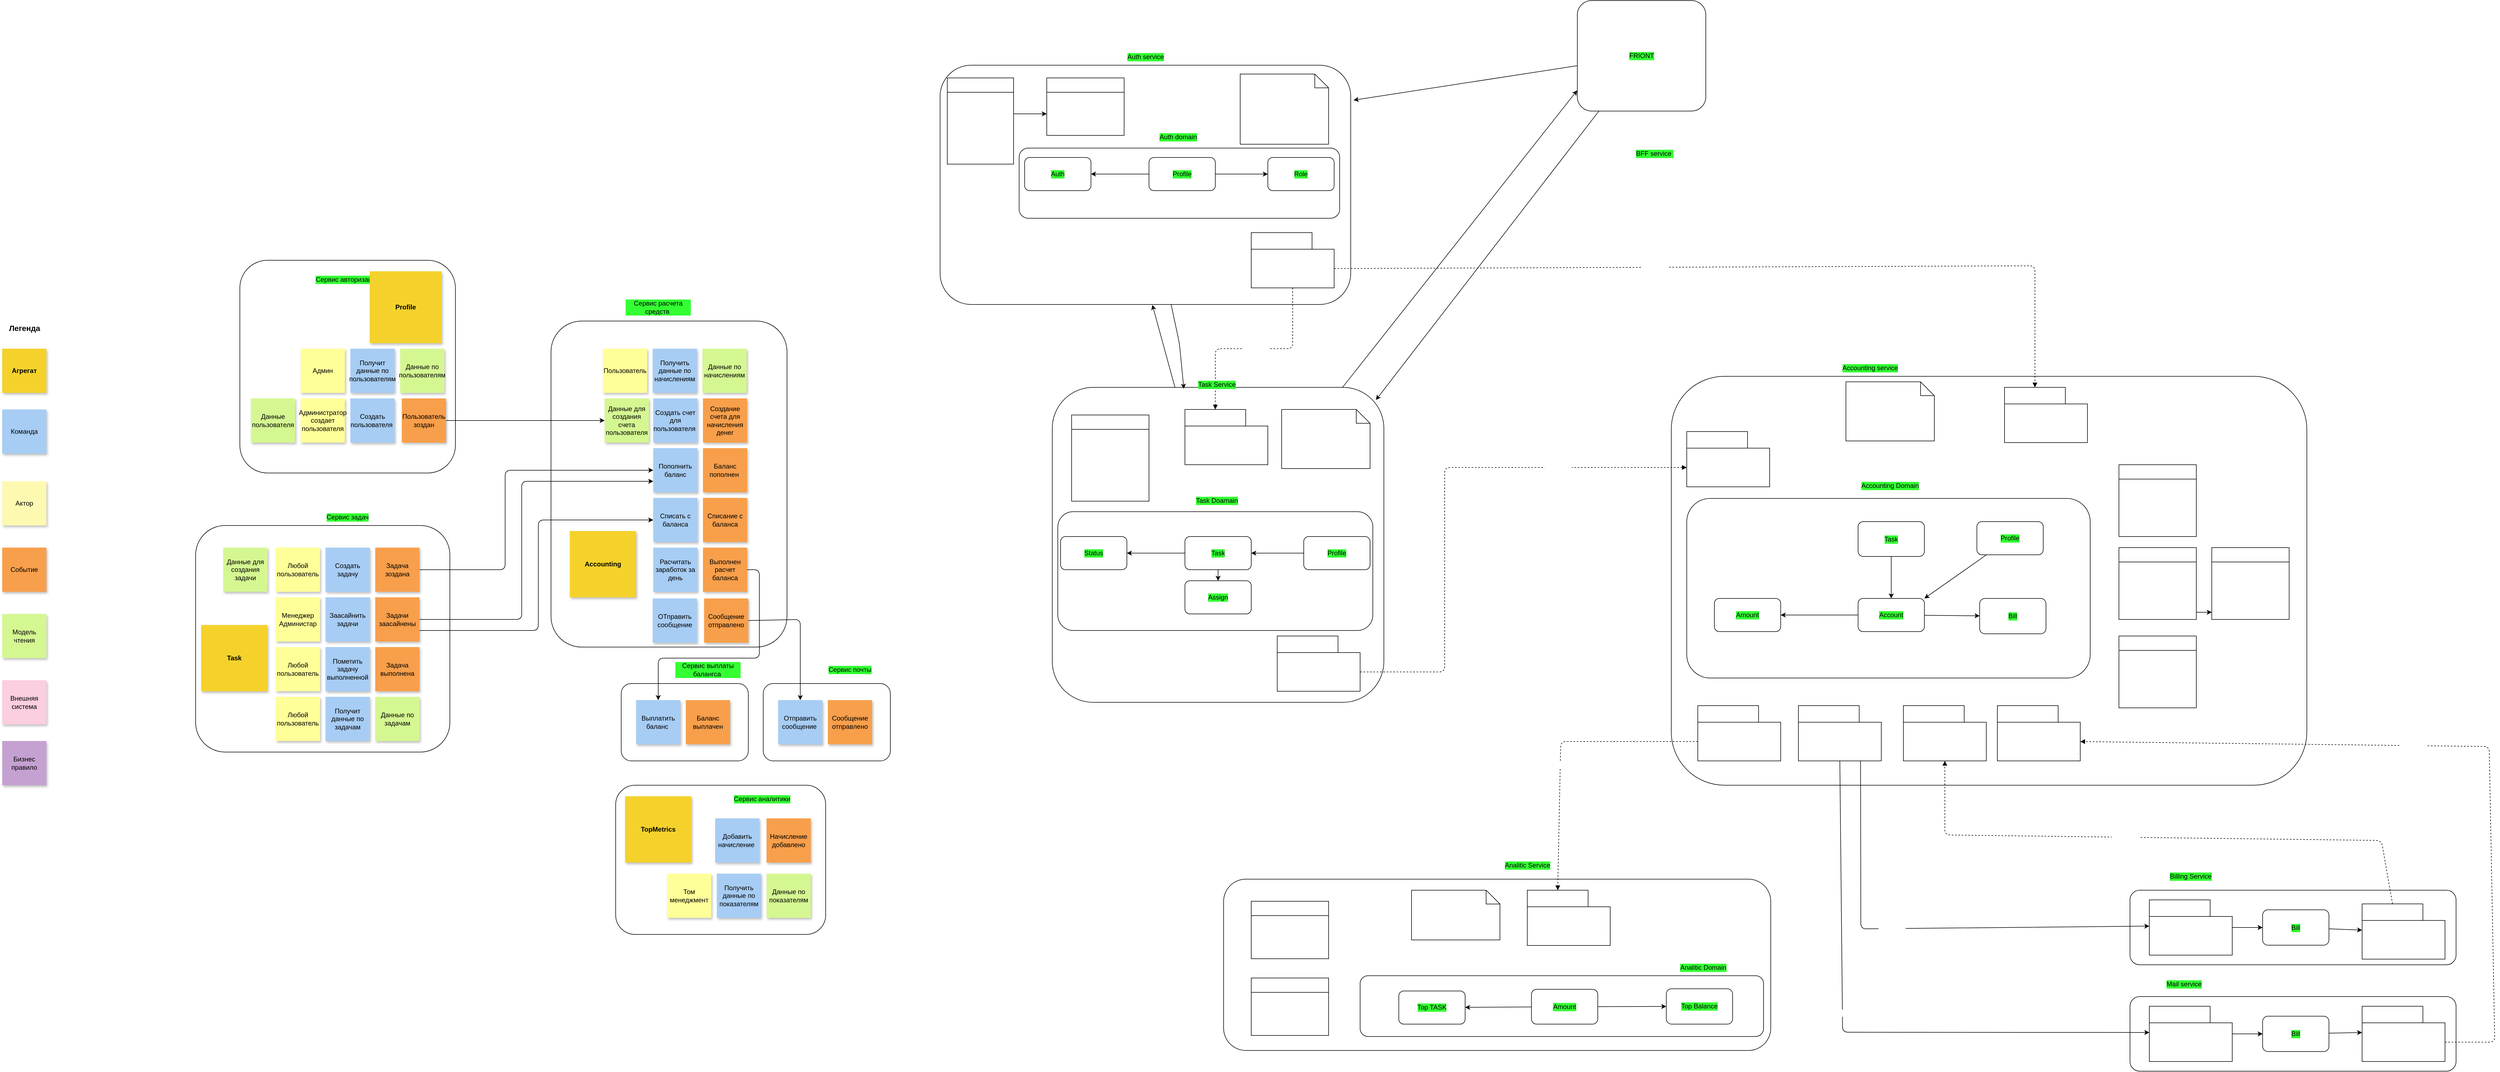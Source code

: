 <mxfile>
    <diagram id="Q9y24Fjg1vI9krjQI2ko" name="Страница 1">
        <mxGraphModel dx="3862" dy="3211" grid="1" gridSize="10" guides="1" tooltips="1" connect="1" arrows="1" fold="1" page="1" pageScale="1" pageWidth="827" pageHeight="1169" math="0" shadow="0">
            <root>
                <mxCell id="0"/>
                <mxCell id="1" parent="0"/>
                <mxCell id="219" value="" style="rounded=1;whiteSpace=wrap;html=1;labelBackgroundColor=#33FF33;fontColor=#000000;fillColor=none;arcSize=13;" parent="1" vertex="1">
                    <mxGeometry x="580" y="-130" width="990" height="310" as="geometry"/>
                </mxCell>
                <mxCell id="200" value="" style="rounded=1;whiteSpace=wrap;html=1;labelBackgroundColor=#33FF33;fontColor=#000000;fillColor=none;arcSize=13;" parent="1" vertex="1">
                    <mxGeometry x="1390" y="-1040" width="1150" height="740" as="geometry"/>
                </mxCell>
                <mxCell id="317" style="edgeStyle=none;html=1;entryX=0.517;entryY=1.002;entryDx=0;entryDy=0;entryPerimeter=0;" edge="1" parent="1" source="191" target="167">
                    <mxGeometry relative="1" as="geometry"/>
                </mxCell>
                <mxCell id="318" style="edgeStyle=none;html=1;entryX=-0.001;entryY=0.813;entryDx=0;entryDy=0;entryPerimeter=0;" edge="1" parent="1" source="191" target="188">
                    <mxGeometry relative="1" as="geometry"/>
                </mxCell>
                <mxCell id="191" value="" style="rounded=1;whiteSpace=wrap;html=1;labelBackgroundColor=#33FF33;fontColor=#000000;fillColor=none;arcSize=13;" parent="1" vertex="1">
                    <mxGeometry x="270" y="-1020" width="600" height="570" as="geometry"/>
                </mxCell>
                <mxCell id="316" style="edgeStyle=none;html=1;entryX=0;entryY=0.75;entryDx=0;entryDy=0;" edge="1" parent="1" source="167" target="199">
                    <mxGeometry relative="1" as="geometry">
                        <mxPoint x="520" y="-1030" as="targetPoint"/>
                        <Array as="points">
                            <mxPoint x="500" y="-1100"/>
                        </Array>
                    </mxGeometry>
                </mxCell>
                <mxCell id="167" value="" style="rounded=1;whiteSpace=wrap;html=1;labelBackgroundColor=#33FF33;fontColor=#000000;fillColor=none;arcSize=13;" parent="1" vertex="1">
                    <mxGeometry x="67" y="-1603" width="743" height="433" as="geometry"/>
                </mxCell>
                <mxCell id="37" value="" style="rounded=1;whiteSpace=wrap;html=1;labelBackgroundColor=#33FF33;fontColor=#000000;fillColor=none;arcSize=13;" parent="1" vertex="1">
                    <mxGeometry x="-1200" y="-1250" width="390" height="385" as="geometry"/>
                </mxCell>
                <mxCell id="41" value="" style="rounded=1;whiteSpace=wrap;html=1;labelBackgroundColor=#33FF33;fontColor=#000000;fillColor=none;arcSize=13;" parent="1" vertex="1">
                    <mxGeometry x="-1280" y="-770" width="460" height="410" as="geometry"/>
                </mxCell>
                <mxCell id="47" value="" style="rounded=1;whiteSpace=wrap;html=1;labelBackgroundColor=#33FF33;fontColor=#000000;fillColor=none;arcSize=13;" parent="1" vertex="1">
                    <mxGeometry x="-510" y="-484" width="230" height="140" as="geometry"/>
                </mxCell>
                <mxCell id="39" value="" style="rounded=1;whiteSpace=wrap;html=1;labelBackgroundColor=#33FF33;fontColor=#000000;fillColor=none;arcSize=13;" parent="1" vertex="1">
                    <mxGeometry x="-637" y="-1140" width="427" height="590" as="geometry"/>
                </mxCell>
                <mxCell id="3" value="Событие" style="whiteSpace=wrap;html=1;aspect=fixed;fillColor=#f89f4b;strokeColor=none;fontColor=#000000;shadow=1;" parent="1" vertex="1">
                    <mxGeometry x="-1630" y="-730" width="80" height="80" as="geometry"/>
                </mxCell>
                <mxCell id="4" value="Агрегат" style="whiteSpace=wrap;html=1;aspect=fixed;fillColor=#f5d22b;strokeColor=none;fontColor=#000000;shadow=1;fontStyle=1" parent="1" vertex="1">
                    <mxGeometry x="-1630" y="-1090" width="80" height="80" as="geometry"/>
                </mxCell>
                <mxCell id="5" value="Актор" style="whiteSpace=wrap;html=1;aspect=fixed;fillColor=#fef9b1;strokeColor=none;shadow=1;rounded=0;glass=0;" parent="1" vertex="1">
                    <mxGeometry x="-1630" y="-850" width="80" height="80" as="geometry"/>
                </mxCell>
                <mxCell id="6" value="Внешняя система" style="rounded=0;whiteSpace=wrap;html=1;fillColor=#fbcee0;strokeColor=none;shadow=1;" parent="1" vertex="1">
                    <mxGeometry x="-1630" y="-490" width="80" height="80" as="geometry"/>
                </mxCell>
                <mxCell id="7" value="Легенда" style="text;html=1;align=center;verticalAlign=middle;resizable=0;points=[];autosize=1;strokeColor=none;fillColor=none;fontStyle=1;fontSize=14;" parent="1" vertex="1">
                    <mxGeometry x="-1630" y="-1142" width="80" height="30" as="geometry"/>
                </mxCell>
                <mxCell id="8" value="Команда" style="rounded=0;whiteSpace=wrap;html=1;fillColor=#a7cdf4;strokeColor=none;shadow=1;" parent="1" vertex="1">
                    <mxGeometry x="-1630" y="-980" width="80" height="80" as="geometry"/>
                </mxCell>
                <mxCell id="9" value="&lt;p&gt;&lt;font color=&quot;#000000&quot;&gt;Данные пользователя&lt;/font&gt;&lt;/p&gt;" style="whiteSpace=wrap;html=1;aspect=fixed;fillColor=#d5f792;strokeColor=none;shadow=1;" parent="1" vertex="1">
                    <mxGeometry x="-1180" y="-1000" width="80" height="80" as="geometry"/>
                </mxCell>
                <mxCell id="10" value="Бизнес правило" style="whiteSpace=wrap;html=1;fillColor=#c5a1d1;strokeColor=none;fontColor=#000000;shadow=1;" parent="1" vertex="1">
                    <mxGeometry x="-1630" y="-380" width="80" height="80" as="geometry"/>
                </mxCell>
                <mxCell id="54" style="edgeStyle=none;html=1;fontColor=#000000;" parent="1" source="12" target="53" edge="1">
                    <mxGeometry relative="1" as="geometry"/>
                </mxCell>
                <mxCell id="12" value="Пользователь зоздан" style="whiteSpace=wrap;html=1;aspect=fixed;fillColor=#f89f4b;strokeColor=none;fontColor=#000000;shadow=1;" parent="1" vertex="1">
                    <mxGeometry x="-907" y="-1000" width="80" height="80" as="geometry"/>
                </mxCell>
                <mxCell id="55" style="edgeStyle=none;html=1;entryX=0;entryY=0.5;entryDx=0;entryDy=0;fontColor=#000000;" parent="1" source="13" target="32" edge="1">
                    <mxGeometry relative="1" as="geometry">
                        <Array as="points">
                            <mxPoint x="-720" y="-690"/>
                            <mxPoint x="-720" y="-870"/>
                        </Array>
                    </mxGeometry>
                </mxCell>
                <mxCell id="13" value="Задача зоздана" style="whiteSpace=wrap;html=1;aspect=fixed;fillColor=#f89f4b;strokeColor=none;fontColor=#000000;shadow=1;" parent="1" vertex="1">
                    <mxGeometry x="-955" y="-730" width="80" height="80" as="geometry"/>
                </mxCell>
                <mxCell id="56" style="edgeStyle=none;html=1;fontColor=#000000;entryX=0;entryY=0.75;entryDx=0;entryDy=0;" parent="1" source="14" target="32" edge="1">
                    <mxGeometry relative="1" as="geometry">
                        <Array as="points">
                            <mxPoint x="-690" y="-600"/>
                            <mxPoint x="-690" y="-850"/>
                        </Array>
                    </mxGeometry>
                </mxCell>
                <mxCell id="58" style="edgeStyle=none;html=1;entryX=0;entryY=0.5;entryDx=0;entryDy=0;fontColor=#000000;exitX=1;exitY=0.75;exitDx=0;exitDy=0;" parent="1" source="14" target="35" edge="1">
                    <mxGeometry relative="1" as="geometry">
                        <Array as="points">
                            <mxPoint x="-660" y="-580"/>
                            <mxPoint x="-660" y="-780"/>
                        </Array>
                    </mxGeometry>
                </mxCell>
                <mxCell id="14" value="Задачи заасайнены" style="whiteSpace=wrap;html=1;aspect=fixed;fillColor=#f89f4b;strokeColor=none;fontColor=#000000;shadow=1;" parent="1" vertex="1">
                    <mxGeometry x="-955" y="-640" width="80" height="80" as="geometry"/>
                </mxCell>
                <mxCell id="16" value="Задача выполнена" style="whiteSpace=wrap;html=1;aspect=fixed;fillColor=#f89f4b;strokeColor=none;fontColor=#000000;shadow=1;" parent="1" vertex="1">
                    <mxGeometry x="-955" y="-550" width="80" height="80" as="geometry"/>
                </mxCell>
                <mxCell id="17" value="Создание счета для начисления денег" style="whiteSpace=wrap;html=1;aspect=fixed;fillColor=#f89f4b;strokeColor=none;fontColor=#000000;shadow=1;" parent="1" vertex="1">
                    <mxGeometry x="-362" y="-1000" width="80" height="80" as="geometry"/>
                </mxCell>
                <mxCell id="19" value="Администратор создает пользователя" style="whiteSpace=wrap;html=1;aspect=fixed;fillColor=#FFFF99;strokeColor=none;fontColor=#000000;shadow=1;" parent="1" vertex="1">
                    <mxGeometry x="-1090" y="-1000" width="80" height="80" as="geometry"/>
                </mxCell>
                <mxCell id="20" value="&lt;p&gt;&lt;font color=&quot;#000000&quot;&gt;Модель чтения&lt;/font&gt;&lt;/p&gt;" style="whiteSpace=wrap;html=1;aspect=fixed;fillColor=#d5f792;strokeColor=none;shadow=1;" parent="1" vertex="1">
                    <mxGeometry x="-1630" y="-610" width="80" height="80" as="geometry"/>
                </mxCell>
                <mxCell id="21" value="&lt;font color=&quot;#000000&quot;&gt;Создать пользователя&amp;nbsp;&lt;br&gt;&lt;/font&gt;" style="rounded=0;whiteSpace=wrap;html=1;fillColor=#a7cdf4;strokeColor=none;shadow=1;" parent="1" vertex="1">
                    <mxGeometry x="-1000" y="-1000" width="80" height="80" as="geometry"/>
                </mxCell>
                <mxCell id="22" value="&lt;font color=&quot;#000000&quot;&gt;Создать счет для пользователя&amp;nbsp;&lt;br&gt;&lt;/font&gt;" style="rounded=0;whiteSpace=wrap;html=1;fillColor=#a7cdf4;strokeColor=none;shadow=1;" parent="1" vertex="1">
                    <mxGeometry x="-452" y="-1000" width="80" height="80" as="geometry"/>
                </mxCell>
                <mxCell id="23" value="&lt;font color=&quot;#000000&quot;&gt;Создать задачу&lt;br&gt;&lt;/font&gt;" style="rounded=0;whiteSpace=wrap;html=1;fillColor=#a7cdf4;strokeColor=none;shadow=1;" parent="1" vertex="1">
                    <mxGeometry x="-1045" y="-730" width="80" height="80" as="geometry"/>
                </mxCell>
                <mxCell id="24" value="&lt;font color=&quot;#000000&quot;&gt;Заасайнить задачи&lt;br&gt;&lt;/font&gt;" style="rounded=0;whiteSpace=wrap;html=1;fillColor=#a7cdf4;strokeColor=none;shadow=1;" parent="1" vertex="1">
                    <mxGeometry x="-1045" y="-640" width="80" height="80" as="geometry"/>
                </mxCell>
                <mxCell id="25" value="&lt;font color=&quot;#000000&quot;&gt;Пометить задачу выполненной&lt;br&gt;&lt;/font&gt;" style="rounded=0;whiteSpace=wrap;html=1;fillColor=#a7cdf4;strokeColor=none;shadow=1;" parent="1" vertex="1">
                    <mxGeometry x="-1045" y="-550" width="80" height="80" as="geometry"/>
                </mxCell>
                <mxCell id="49" style="edgeStyle=none;html=1;fontColor=#000000;entryX=0.5;entryY=0;entryDx=0;entryDy=0;exitX=1;exitY=0.5;exitDx=0;exitDy=0;" parent="1" source="26" target="45" edge="1">
                    <mxGeometry relative="1" as="geometry">
                        <mxPoint x="-260" y="-550" as="targetPoint"/>
                        <Array as="points">
                            <mxPoint x="-260" y="-690"/>
                            <mxPoint x="-260" y="-530"/>
                            <mxPoint x="-443" y="-530"/>
                        </Array>
                    </mxGeometry>
                </mxCell>
                <mxCell id="129" style="edgeStyle=none;html=1;entryX=0.5;entryY=0;entryDx=0;entryDy=0;fontColor=#000000;exitX=1;exitY=0.5;exitDx=0;exitDy=0;" parent="1" source="312" target="126" edge="1">
                    <mxGeometry relative="1" as="geometry">
                        <Array as="points">
                            <mxPoint x="-186" y="-600"/>
                            <mxPoint x="-186" y="-530"/>
                        </Array>
                    </mxGeometry>
                </mxCell>
                <mxCell id="26" value="Выполнен расчет баланса" style="whiteSpace=wrap;html=1;aspect=fixed;fillColor=#f89f4b;strokeColor=none;fontColor=#000000;shadow=1;" parent="1" vertex="1">
                    <mxGeometry x="-362" y="-730" width="80" height="80" as="geometry"/>
                </mxCell>
                <mxCell id="27" value="&lt;font color=&quot;#000000&quot;&gt;Расчитать заработок за день&lt;br&gt;&lt;/font&gt;" style="rounded=0;whiteSpace=wrap;html=1;fillColor=#a7cdf4;strokeColor=none;shadow=1;" parent="1" vertex="1">
                    <mxGeometry x="-452" y="-730" width="80" height="80" as="geometry"/>
                </mxCell>
                <mxCell id="28" value="Любой пользователь" style="whiteSpace=wrap;html=1;aspect=fixed;fillColor=#FFFF99;strokeColor=none;fontColor=#000000;shadow=1;" parent="1" vertex="1">
                    <mxGeometry x="-1135" y="-730" width="80" height="80" as="geometry"/>
                </mxCell>
                <mxCell id="29" value="Менеджер Администар" style="whiteSpace=wrap;html=1;aspect=fixed;fillColor=#FFFF99;strokeColor=none;fontColor=#000000;shadow=1;" parent="1" vertex="1">
                    <mxGeometry x="-1135" y="-640" width="80" height="80" as="geometry"/>
                </mxCell>
                <mxCell id="31" value="Баланс пополнен&amp;nbsp;" style="whiteSpace=wrap;html=1;aspect=fixed;fillColor=#f89f4b;strokeColor=none;fontColor=#000000;shadow=1;" parent="1" vertex="1">
                    <mxGeometry x="-362" y="-910" width="80" height="80" as="geometry"/>
                </mxCell>
                <mxCell id="32" value="&lt;font color=&quot;#000000&quot;&gt;Пополнить баланс&lt;br&gt;&lt;/font&gt;" style="rounded=0;whiteSpace=wrap;html=1;fillColor=#a7cdf4;strokeColor=none;shadow=1;" parent="1" vertex="1">
                    <mxGeometry x="-452" y="-910" width="80" height="80" as="geometry"/>
                </mxCell>
                <mxCell id="34" value="Списание с баланса" style="whiteSpace=wrap;html=1;aspect=fixed;fillColor=#f89f4b;strokeColor=none;fontColor=#000000;shadow=1;" parent="1" vertex="1">
                    <mxGeometry x="-362" y="-820" width="80" height="80" as="geometry"/>
                </mxCell>
                <mxCell id="35" value="&lt;font color=&quot;#000000&quot;&gt;Списать с баланса&lt;br&gt;&lt;/font&gt;" style="rounded=0;whiteSpace=wrap;html=1;fillColor=#a7cdf4;strokeColor=none;shadow=1;" parent="1" vertex="1">
                    <mxGeometry x="-452" y="-820" width="80" height="80" as="geometry"/>
                </mxCell>
                <mxCell id="38" value="Сервис авторизации" style="text;html=1;strokeColor=none;fillColor=none;align=center;verticalAlign=middle;whiteSpace=wrap;rounded=0;labelBackgroundColor=#33FF33;fontColor=#000000;" parent="1" vertex="1">
                    <mxGeometry x="-1065" y="-1230" width="120" height="30" as="geometry"/>
                </mxCell>
                <mxCell id="40" value="Сервис расчета средств&amp;nbsp;" style="text;html=1;strokeColor=none;fillColor=none;align=center;verticalAlign=middle;whiteSpace=wrap;rounded=0;labelBackgroundColor=#33FF33;fontColor=#000000;" parent="1" vertex="1">
                    <mxGeometry x="-503" y="-1180" width="120" height="30" as="geometry"/>
                </mxCell>
                <mxCell id="42" value="Сервис задач" style="text;html=1;strokeColor=none;fillColor=none;align=center;verticalAlign=middle;whiteSpace=wrap;rounded=0;labelBackgroundColor=#33FF33;fontColor=#000000;" parent="1" vertex="1">
                    <mxGeometry x="-1065" y="-800" width="120" height="30" as="geometry"/>
                </mxCell>
                <mxCell id="43" value="Любой пользователь" style="whiteSpace=wrap;html=1;aspect=fixed;fillColor=#FFFF99;strokeColor=none;fontColor=#000000;shadow=1;" parent="1" vertex="1">
                    <mxGeometry x="-1135" y="-550" width="80" height="80" as="geometry"/>
                </mxCell>
                <mxCell id="45" value="&lt;font color=&quot;#000000&quot;&gt;Выплатить баланс&amp;nbsp;&lt;br&gt;&lt;/font&gt;" style="rounded=0;whiteSpace=wrap;html=1;fillColor=#a7cdf4;strokeColor=none;shadow=1;" parent="1" vertex="1">
                    <mxGeometry x="-483" y="-454" width="80" height="80" as="geometry"/>
                </mxCell>
                <mxCell id="46" value="Баланс выплачен" style="whiteSpace=wrap;html=1;aspect=fixed;fillColor=#f89f4b;strokeColor=none;fontColor=#000000;shadow=1;" parent="1" vertex="1">
                    <mxGeometry x="-393" y="-454" width="80" height="80" as="geometry"/>
                </mxCell>
                <mxCell id="48" value="Сервис выплаты балангса&amp;nbsp;" style="text;html=1;strokeColor=none;fillColor=none;align=center;verticalAlign=middle;whiteSpace=wrap;rounded=0;labelBackgroundColor=#33FF33;fontColor=#000000;" parent="1" vertex="1">
                    <mxGeometry x="-413" y="-524" width="120" height="30" as="geometry"/>
                </mxCell>
                <mxCell id="51" value="&lt;p&gt;&lt;font color=&quot;#000000&quot;&gt;Данные для создания задачи&lt;/font&gt;&lt;/p&gt;" style="whiteSpace=wrap;html=1;aspect=fixed;fillColor=#d5f792;strokeColor=none;shadow=1;" parent="1" vertex="1">
                    <mxGeometry x="-1230" y="-730" width="80" height="80" as="geometry"/>
                </mxCell>
                <mxCell id="53" value="&lt;p&gt;&lt;font color=&quot;#000000&quot;&gt;Данные для создания счета пользователя&lt;/font&gt;&lt;/p&gt;" style="whiteSpace=wrap;html=1;aspect=fixed;fillColor=#d5f792;strokeColor=none;shadow=1;" parent="1" vertex="1">
                    <mxGeometry x="-540" y="-1000" width="80" height="80" as="geometry"/>
                </mxCell>
                <mxCell id="59" value="" style="rounded=1;whiteSpace=wrap;html=1;labelBackgroundColor=#33FF33;fontColor=#000000;fillColor=none;arcSize=13;" parent="1" vertex="1">
                    <mxGeometry x="-520" y="-300" width="380" height="270" as="geometry"/>
                </mxCell>
                <mxCell id="60" value="Сервис аналитики" style="text;html=1;strokeColor=none;fillColor=none;align=center;verticalAlign=middle;whiteSpace=wrap;rounded=0;labelBackgroundColor=#33FF33;fontColor=#000000;" parent="1" vertex="1">
                    <mxGeometry x="-315" y="-290" width="120" height="30" as="geometry"/>
                </mxCell>
                <mxCell id="61" value="&lt;font color=&quot;#000000&quot;&gt;Добавить начисление&amp;nbsp;&lt;br&gt;&lt;/font&gt;" style="rounded=0;whiteSpace=wrap;html=1;fillColor=#a7cdf4;strokeColor=none;shadow=1;" parent="1" vertex="1">
                    <mxGeometry x="-340" y="-240" width="80" height="80" as="geometry"/>
                </mxCell>
                <mxCell id="62" value="Начисление добавлено" style="whiteSpace=wrap;html=1;aspect=fixed;fillColor=#f89f4b;strokeColor=none;fontColor=#000000;shadow=1;" parent="1" vertex="1">
                    <mxGeometry x="-247" y="-240" width="80" height="80" as="geometry"/>
                </mxCell>
                <mxCell id="65" value="" style="rounded=1;whiteSpace=wrap;html=1;labelBackgroundColor=#33FF33;fontColor=#000000;fillColor=none;arcSize=13;" parent="1" vertex="1">
                    <mxGeometry x="210" y="-1453" width="580" height="127" as="geometry"/>
                </mxCell>
                <mxCell id="66" value="Auth domain" style="text;html=1;strokeColor=none;fillColor=none;align=center;verticalAlign=middle;whiteSpace=wrap;rounded=0;labelBackgroundColor=#33FF33;fontColor=#000000;" parent="1" vertex="1">
                    <mxGeometry x="438" y="-1488" width="120" height="30" as="geometry"/>
                </mxCell>
                <mxCell id="70" style="edgeStyle=none;html=1;entryX=1;entryY=0.5;entryDx=0;entryDy=0;fontColor=#000000;" parent="1" source="67" target="68" edge="1">
                    <mxGeometry relative="1" as="geometry"/>
                </mxCell>
                <mxCell id="71" style="edgeStyle=none;html=1;entryX=0;entryY=0.5;entryDx=0;entryDy=0;fontColor=#000000;" parent="1" source="67" target="69" edge="1">
                    <mxGeometry relative="1" as="geometry"/>
                </mxCell>
                <mxCell id="67" value="Profile" style="rounded=1;whiteSpace=wrap;html=1;labelBackgroundColor=#33FF33;fontColor=#000000;fillColor=none;" parent="1" vertex="1">
                    <mxGeometry x="445" y="-1436" width="120" height="60" as="geometry"/>
                </mxCell>
                <mxCell id="68" value="Auth" style="rounded=1;whiteSpace=wrap;html=1;labelBackgroundColor=#33FF33;fontColor=#000000;fillColor=none;" parent="1" vertex="1">
                    <mxGeometry x="220" y="-1436" width="120" height="60" as="geometry"/>
                </mxCell>
                <mxCell id="69" value="Role" style="rounded=1;whiteSpace=wrap;html=1;labelBackgroundColor=#33FF33;fontColor=#000000;fillColor=none;" parent="1" vertex="1">
                    <mxGeometry x="660" y="-1436" width="120" height="60" as="geometry"/>
                </mxCell>
                <mxCell id="74" value="" style="rounded=1;whiteSpace=wrap;html=1;labelBackgroundColor=#33FF33;fontColor=#000000;fillColor=none;arcSize=13;" parent="1" vertex="1">
                    <mxGeometry x="280" y="-795" width="570" height="215" as="geometry"/>
                </mxCell>
                <mxCell id="75" value="Task Doamain" style="text;html=1;strokeColor=none;fillColor=none;align=center;verticalAlign=middle;whiteSpace=wrap;rounded=0;labelBackgroundColor=#33FF33;fontColor=#000000;" parent="1" vertex="1">
                    <mxGeometry x="508" y="-830" width="120" height="30" as="geometry"/>
                </mxCell>
                <mxCell id="76" style="edgeStyle=none;html=1;entryX=1;entryY=0.5;entryDx=0;entryDy=0;fontColor=#000000;" parent="1" source="79" target="80" edge="1">
                    <mxGeometry relative="1" as="geometry"/>
                </mxCell>
                <mxCell id="86" style="edgeStyle=none;html=1;entryX=0.5;entryY=0;entryDx=0;entryDy=0;fontColor=#000000;" parent="1" source="79" target="85" edge="1">
                    <mxGeometry relative="1" as="geometry"/>
                </mxCell>
                <mxCell id="79" value="Task" style="rounded=1;whiteSpace=wrap;html=1;labelBackgroundColor=#33FF33;fontColor=#000000;fillColor=none;" parent="1" vertex="1">
                    <mxGeometry x="510" y="-750" width="120" height="60" as="geometry"/>
                </mxCell>
                <mxCell id="80" value="Status" style="rounded=1;whiteSpace=wrap;html=1;labelBackgroundColor=#33FF33;fontColor=#000000;fillColor=none;" parent="1" vertex="1">
                    <mxGeometry x="285" y="-750" width="120" height="60" as="geometry"/>
                </mxCell>
                <mxCell id="84" style="edgeStyle=none;html=1;entryX=1;entryY=0.5;entryDx=0;entryDy=0;fontColor=#000000;" parent="1" source="81" target="79" edge="1">
                    <mxGeometry relative="1" as="geometry"/>
                </mxCell>
                <mxCell id="81" value="Profile" style="rounded=1;whiteSpace=wrap;html=1;labelBackgroundColor=#33FF33;fontColor=#000000;fillColor=none;" parent="1" vertex="1">
                    <mxGeometry x="725" y="-750" width="120" height="60" as="geometry"/>
                </mxCell>
                <mxCell id="85" value="Assign" style="rounded=1;whiteSpace=wrap;html=1;labelBackgroundColor=#33FF33;fontColor=#000000;fillColor=none;" parent="1" vertex="1">
                    <mxGeometry x="510" y="-670" width="120" height="60" as="geometry"/>
                </mxCell>
                <mxCell id="88" value="" style="html=1;verticalAlign=bottom;labelBackgroundColor=none;endArrow=block;endFill=1;dashed=1;fontColor=#000000;exitX=0.5;exitY=1;exitDx=0;exitDy=0;entryX=0;entryY=0;entryDx=55;entryDy=0;exitPerimeter=0;entryPerimeter=0;" parent="1" source="180" target="192" edge="1">
                    <mxGeometry width="160" relative="1" as="geometry">
                        <mxPoint x="260" y="-660" as="sourcePoint"/>
                        <mxPoint x="420" y="-660" as="targetPoint"/>
                        <Array as="points">
                            <mxPoint x="705" y="-1090"/>
                            <mxPoint x="565" y="-1090"/>
                        </Array>
                    </mxGeometry>
                </mxCell>
                <mxCell id="145" value="PUB/SUB" style="edgeLabel;html=1;align=center;verticalAlign=middle;resizable=0;points=[];fontColor=#FFFFFF;" parent="88" vertex="1" connectable="0">
                    <mxGeometry x="-0.01" y="-3" relative="1" as="geometry">
                        <mxPoint as="offset"/>
                    </mxGeometry>
                </mxCell>
                <mxCell id="89" value="" style="rounded=1;whiteSpace=wrap;html=1;labelBackgroundColor=#33FF33;fontColor=#000000;fillColor=none;arcSize=13;" parent="1" vertex="1">
                    <mxGeometry x="1418" y="-819" width="730" height="325" as="geometry"/>
                </mxCell>
                <mxCell id="90" value="Accounting Domain" style="text;html=1;strokeColor=none;fillColor=none;align=center;verticalAlign=middle;whiteSpace=wrap;rounded=0;labelBackgroundColor=#33FF33;fontColor=#000000;" parent="1" vertex="1">
                    <mxGeometry x="1726" y="-857" width="120" height="30" as="geometry"/>
                </mxCell>
                <mxCell id="111" style="edgeStyle=none;html=1;fontColor=#000000;" parent="1" source="93" target="106" edge="1">
                    <mxGeometry relative="1" as="geometry"/>
                </mxCell>
                <mxCell id="93" value="Task" style="rounded=1;whiteSpace=wrap;html=1;labelBackgroundColor=#33FF33;fontColor=#000000;fillColor=none;" parent="1" vertex="1">
                    <mxGeometry x="1728" y="-777" width="120" height="63" as="geometry"/>
                </mxCell>
                <mxCell id="94" value="Amount" style="rounded=1;whiteSpace=wrap;html=1;labelBackgroundColor=#33FF33;fontColor=#000000;fillColor=none;" parent="1" vertex="1">
                    <mxGeometry x="1468" y="-638" width="120" height="60" as="geometry"/>
                </mxCell>
                <mxCell id="112" style="edgeStyle=none;html=1;entryX=1;entryY=0;entryDx=0;entryDy=0;fontColor=#000000;" parent="1" source="96" target="106" edge="1">
                    <mxGeometry relative="1" as="geometry"/>
                </mxCell>
                <mxCell id="96" value="Profile" style="rounded=1;whiteSpace=wrap;html=1;labelBackgroundColor=#33FF33;fontColor=#000000;fillColor=none;" parent="1" vertex="1">
                    <mxGeometry x="1943" y="-777" width="120" height="60" as="geometry"/>
                </mxCell>
                <mxCell id="98" value="" style="html=1;verticalAlign=bottom;labelBackgroundColor=none;endArrow=block;endFill=1;dashed=1;fontColor=#000000;exitX=0;exitY=0;exitDx=150;exitDy=65;entryX=0;entryY=0;entryDx=55;entryDy=0;exitPerimeter=0;entryPerimeter=0;" parent="1" source="180" target="202" edge="1">
                    <mxGeometry width="160" relative="1" as="geometry">
                        <mxPoint x="585" y="-990" as="sourcePoint"/>
                        <mxPoint x="795" y="-740" as="targetPoint"/>
                        <Array as="points">
                            <mxPoint x="2048" y="-1240"/>
                        </Array>
                    </mxGeometry>
                </mxCell>
                <mxCell id="148" value="PUB/SUB" style="edgeLabel;html=1;align=center;verticalAlign=middle;resizable=0;points=[];fontColor=#FFFFFF;" parent="98" vertex="1" connectable="0">
                    <mxGeometry x="-0.219" y="3" relative="1" as="geometry">
                        <mxPoint as="offset"/>
                    </mxGeometry>
                </mxCell>
                <mxCell id="101" value="" style="html=1;verticalAlign=bottom;labelBackgroundColor=none;endArrow=block;endFill=1;dashed=1;fontColor=#000000;exitX=0;exitY=0;exitDx=150;exitDy=65;entryX=0;entryY=0;entryDx=0;entryDy=65;exitPerimeter=0;entryPerimeter=0;" parent="1" source="194" target="204" edge="1">
                    <mxGeometry width="160" relative="1" as="geometry">
                        <mxPoint x="585" y="-1050" as="sourcePoint"/>
                        <mxPoint x="1575" y="-743" as="targetPoint"/>
                        <Array as="points">
                            <mxPoint x="980" y="-505"/>
                            <mxPoint x="980" y="-875"/>
                            <mxPoint x="1380" y="-875"/>
                        </Array>
                    </mxGeometry>
                </mxCell>
                <mxCell id="144" value="&lt;font color=&quot;#ffffff&quot;&gt;PUB/SUB&lt;/font&gt;" style="edgeLabel;html=1;align=center;verticalAlign=middle;resizable=0;points=[];fontColor=#000000;" parent="101" vertex="1" connectable="0">
                    <mxGeometry x="0.515" y="1" relative="1" as="geometry">
                        <mxPoint as="offset"/>
                    </mxGeometry>
                </mxCell>
                <mxCell id="116" style="edgeStyle=none;html=1;entryX=0;entryY=0;entryDx=0;entryDy=47.5;fontColor=#000000;exitX=0.75;exitY=1;exitDx=0;exitDy=0;exitPerimeter=0;entryPerimeter=0;" parent="1" source="220" target="222" edge="1">
                    <mxGeometry relative="1" as="geometry">
                        <Array as="points">
                            <mxPoint x="1733" y="-40"/>
                        </Array>
                    </mxGeometry>
                </mxCell>
                <mxCell id="146" value="PUB/SUB" style="edgeLabel;html=1;align=center;verticalAlign=middle;resizable=0;points=[];fontColor=#FFFFFF;" parent="116" vertex="1" connectable="0">
                    <mxGeometry x="-0.129" y="3" relative="1" as="geometry">
                        <mxPoint as="offset"/>
                    </mxGeometry>
                </mxCell>
                <mxCell id="120" style="edgeStyle=none;html=1;entryX=0;entryY=0;entryDx=0;entryDy=47.5;fontColor=#000000;exitX=0.5;exitY=1;exitDx=0;exitDy=0;exitPerimeter=0;entryPerimeter=0;" parent="1" source="220" target="235" edge="1">
                    <mxGeometry relative="1" as="geometry">
                        <Array as="points">
                            <mxPoint x="1700" y="147"/>
                        </Array>
                    </mxGeometry>
                </mxCell>
                <mxCell id="147" value="PUB/SUB" style="edgeLabel;html=1;align=center;verticalAlign=middle;resizable=0;points=[];fontColor=#FFFFFF;" parent="120" vertex="1" connectable="0">
                    <mxGeometry x="-0.128" relative="1" as="geometry">
                        <mxPoint as="offset"/>
                    </mxGeometry>
                </mxCell>
                <mxCell id="102" value="Bill" style="rounded=1;whiteSpace=wrap;html=1;labelBackgroundColor=#33FF33;fontColor=#000000;fillColor=none;" parent="1" vertex="1">
                    <mxGeometry x="1948" y="-638" width="120" height="64" as="geometry"/>
                </mxCell>
                <mxCell id="107" style="edgeStyle=none;html=1;fontColor=#000000;" parent="1" source="106" target="102" edge="1">
                    <mxGeometry relative="1" as="geometry"/>
                </mxCell>
                <mxCell id="108" style="edgeStyle=none;html=1;entryX=1;entryY=0.5;entryDx=0;entryDy=0;fontColor=#000000;" parent="1" source="106" target="94" edge="1">
                    <mxGeometry relative="1" as="geometry"/>
                </mxCell>
                <mxCell id="106" value="Account" style="rounded=1;whiteSpace=wrap;html=1;labelBackgroundColor=#33FF33;fontColor=#000000;fillColor=none;" parent="1" vertex="1">
                    <mxGeometry x="1728" y="-638" width="120" height="60" as="geometry"/>
                </mxCell>
                <mxCell id="113" value="" style="rounded=1;whiteSpace=wrap;html=1;labelBackgroundColor=#33FF33;fontColor=#000000;fillColor=none;arcSize=13;" parent="1" vertex="1">
                    <mxGeometry x="2220" y="-110" width="590" height="135" as="geometry"/>
                </mxCell>
                <mxCell id="114" value="Billing Service" style="text;html=1;strokeColor=none;fillColor=none;align=center;verticalAlign=middle;whiteSpace=wrap;rounded=0;labelBackgroundColor=#33FF33;fontColor=#000000;" parent="1" vertex="1">
                    <mxGeometry x="2270" y="-150" width="120" height="30" as="geometry"/>
                </mxCell>
                <mxCell id="280" style="edgeStyle=none;html=1;entryX=0;entryY=0;entryDx=0;entryDy=47.5;entryPerimeter=0;fontColor=#FFFFFF;" parent="1" source="115" target="225" edge="1">
                    <mxGeometry relative="1" as="geometry"/>
                </mxCell>
                <mxCell id="115" value="Bill" style="rounded=1;whiteSpace=wrap;html=1;labelBackgroundColor=#33FF33;fontColor=#000000;fillColor=none;" parent="1" vertex="1">
                    <mxGeometry x="2460" y="-74.5" width="120" height="64" as="geometry"/>
                </mxCell>
                <mxCell id="117" value="" style="rounded=1;whiteSpace=wrap;html=1;labelBackgroundColor=#33FF33;fontColor=#000000;fillColor=none;arcSize=13;" parent="1" vertex="1">
                    <mxGeometry x="2220" y="82.5" width="590" height="135" as="geometry"/>
                </mxCell>
                <mxCell id="118" value="Mail service" style="text;html=1;strokeColor=none;fillColor=none;align=center;verticalAlign=middle;whiteSpace=wrap;rounded=0;labelBackgroundColor=#33FF33;fontColor=#000000;" parent="1" vertex="1">
                    <mxGeometry x="2258" y="44.5" width="120" height="30" as="geometry"/>
                </mxCell>
                <mxCell id="281" style="edgeStyle=none;html=1;entryX=0;entryY=0;entryDx=0;entryDy=47.5;entryPerimeter=0;fontColor=#FFFFFF;" parent="1" source="119" target="239" edge="1">
                    <mxGeometry relative="1" as="geometry"/>
                </mxCell>
                <mxCell id="119" value="Bill" style="rounded=1;whiteSpace=wrap;html=1;labelBackgroundColor=#33FF33;fontColor=#000000;fillColor=none;" parent="1" vertex="1">
                    <mxGeometry x="2460" y="118" width="120" height="64" as="geometry"/>
                </mxCell>
                <mxCell id="125" value="" style="rounded=1;whiteSpace=wrap;html=1;labelBackgroundColor=#33FF33;fontColor=#000000;fillColor=none;arcSize=13;" parent="1" vertex="1">
                    <mxGeometry x="-253" y="-484" width="230" height="140" as="geometry"/>
                </mxCell>
                <mxCell id="126" value="&lt;font color=&quot;#000000&quot;&gt;Отправить сообщение&amp;nbsp;&lt;br&gt;&lt;/font&gt;" style="rounded=0;whiteSpace=wrap;html=1;fillColor=#a7cdf4;strokeColor=none;shadow=1;" parent="1" vertex="1">
                    <mxGeometry x="-226" y="-454" width="80" height="80" as="geometry"/>
                </mxCell>
                <mxCell id="127" value="Сообщение отправлено" style="whiteSpace=wrap;html=1;aspect=fixed;fillColor=#f89f4b;strokeColor=none;fontColor=#000000;shadow=1;" parent="1" vertex="1">
                    <mxGeometry x="-136" y="-454" width="80" height="80" as="geometry"/>
                </mxCell>
                <mxCell id="128" value="Сервис почты" style="text;html=1;strokeColor=none;fillColor=none;align=center;verticalAlign=middle;whiteSpace=wrap;rounded=0;labelBackgroundColor=#33FF33;fontColor=#000000;" parent="1" vertex="1">
                    <mxGeometry x="-156" y="-524" width="120" height="30" as="geometry"/>
                </mxCell>
                <mxCell id="130" value="" style="rounded=1;whiteSpace=wrap;html=1;labelBackgroundColor=#33FF33;fontColor=#000000;fillColor=none;arcSize=13;" parent="1" vertex="1">
                    <mxGeometry x="827" y="44.69" width="730" height="110" as="geometry"/>
                </mxCell>
                <mxCell id="131" value="Analitic Domain" style="text;html=1;strokeColor=none;fillColor=none;align=center;verticalAlign=middle;whiteSpace=wrap;rounded=0;labelBackgroundColor=#33FF33;fontColor=#000000;" parent="1" vertex="1">
                    <mxGeometry x="1388" y="14.69" width="120" height="30" as="geometry"/>
                </mxCell>
                <mxCell id="134" style="edgeStyle=none;html=1;fontColor=#000000;" parent="1" source="135" target="142" edge="1">
                    <mxGeometry relative="1" as="geometry"/>
                </mxCell>
                <mxCell id="150" style="edgeStyle=none;html=1;entryX=0;entryY=0.5;entryDx=0;entryDy=0;fontColor=#FFFFFF;" parent="1" source="135" target="139" edge="1">
                    <mxGeometry relative="1" as="geometry"/>
                </mxCell>
                <mxCell id="135" value="Amount" style="rounded=1;whiteSpace=wrap;html=1;labelBackgroundColor=#33FF33;fontColor=#000000;fillColor=none;" parent="1" vertex="1">
                    <mxGeometry x="1137" y="69.38" width="120" height="63" as="geometry"/>
                </mxCell>
                <mxCell id="139" value="Top Balance" style="rounded=1;whiteSpace=wrap;html=1;labelBackgroundColor=#33FF33;fontColor=#000000;fillColor=none;" parent="1" vertex="1">
                    <mxGeometry x="1381" y="68.38" width="120" height="64" as="geometry"/>
                </mxCell>
                <mxCell id="142" value="Top TASK" style="rounded=1;whiteSpace=wrap;html=1;labelBackgroundColor=#33FF33;fontColor=#000000;fillColor=none;" parent="1" vertex="1">
                    <mxGeometry x="897" y="72.38" width="120" height="60" as="geometry"/>
                </mxCell>
                <mxCell id="143" value="" style="html=1;verticalAlign=bottom;labelBackgroundColor=none;endArrow=block;endFill=1;dashed=1;fontColor=#000000;exitX=0;exitY=0;exitDx=0;exitDy=65;entryX=0;entryY=0;entryDx=55;entryDy=0;exitPerimeter=0;entryPerimeter=0;" parent="1" source="206" target="244" edge="1">
                    <mxGeometry width="160" relative="1" as="geometry">
                        <mxPoint x="1460" y="51" as="sourcePoint"/>
                        <mxPoint x="1620" y="51" as="targetPoint"/>
                        <Array as="points">
                            <mxPoint x="1190" y="-379"/>
                        </Array>
                    </mxGeometry>
                </mxCell>
                <mxCell id="149" value="PUB/SUB" style="edgeLabel;html=1;align=center;verticalAlign=middle;resizable=0;points=[];fontColor=#FFFFFF;" parent="143" vertex="1" connectable="0">
                    <mxGeometry x="0.117" y="-2" relative="1" as="geometry">
                        <mxPoint as="offset"/>
                    </mxGeometry>
                </mxCell>
                <mxCell id="151" value="profile" style="swimlane;fontStyle=0;childLayout=stackLayout;horizontal=1;startSize=26;fillColor=none;horizontalStack=0;resizeParent=1;resizeParentMax=0;resizeLast=0;collapsible=1;marginBottom=0;labelBackgroundColor=none;fontColor=#FFFFFF;" parent="1" vertex="1">
                    <mxGeometry x="80" y="-1580" width="120" height="156" as="geometry"/>
                </mxCell>
                <mxCell id="152" value="id: uuid&#10;" style="text;strokeColor=none;fillColor=none;align=left;verticalAlign=top;spacingLeft=4;spacingRight=4;overflow=hidden;rotatable=0;points=[[0,0.5],[1,0.5]];portConstraint=eastwest;labelBackgroundColor=none;fontColor=#FFFFFF;" parent="151" vertex="1">
                    <mxGeometry y="26" width="120" height="26" as="geometry"/>
                </mxCell>
                <mxCell id="153" value="role: RoleEnum" style="text;strokeColor=none;fillColor=none;align=left;verticalAlign=top;spacingLeft=4;spacingRight=4;overflow=hidden;rotatable=0;points=[[0,0.5],[1,0.5]];portConstraint=eastwest;labelBackgroundColor=none;fontColor=#FFFFFF;" parent="151" vertex="1">
                    <mxGeometry y="52" width="120" height="26" as="geometry"/>
                </mxCell>
                <mxCell id="154" value="name: string" style="text;strokeColor=none;fillColor=none;align=left;verticalAlign=top;spacingLeft=4;spacingRight=4;overflow=hidden;rotatable=0;points=[[0,0.5],[1,0.5]];portConstraint=eastwest;labelBackgroundColor=none;fontColor=#FFFFFF;" parent="151" vertex="1">
                    <mxGeometry y="78" width="120" height="26" as="geometry"/>
                </mxCell>
                <mxCell id="212" value="password: string" style="text;strokeColor=none;fillColor=none;align=left;verticalAlign=top;spacingLeft=4;spacingRight=4;overflow=hidden;rotatable=0;points=[[0,0.5],[1,0.5]];portConstraint=eastwest;labelBackgroundColor=none;fontColor=#FFFFFF;" parent="151" vertex="1">
                    <mxGeometry y="104" width="120" height="26" as="geometry"/>
                </mxCell>
                <mxCell id="216" value="token: string" style="text;strokeColor=none;fillColor=none;align=left;verticalAlign=top;spacingLeft=4;spacingRight=4;overflow=hidden;rotatable=0;points=[[0,0.5],[1,0.5]];portConstraint=eastwest;labelBackgroundColor=none;fontColor=#FFFFFF;" parent="151" vertex="1">
                    <mxGeometry y="130" width="120" height="26" as="geometry"/>
                </mxCell>
                <mxCell id="155" value="RoleEnum" style="swimlane;fontStyle=0;childLayout=stackLayout;horizontal=1;startSize=26;fillColor=none;horizontalStack=0;resizeParent=1;resizeParentMax=0;resizeLast=0;collapsible=1;marginBottom=0;labelBackgroundColor=none;fontColor=#FFFFFF;" parent="1" vertex="1">
                    <mxGeometry x="260" y="-1580" width="140" height="104" as="geometry"/>
                </mxCell>
                <mxCell id="156" value="1: USER&#10;" style="text;strokeColor=none;fillColor=none;align=left;verticalAlign=top;spacingLeft=4;spacingRight=4;overflow=hidden;rotatable=0;points=[[0,0.5],[1,0.5]];portConstraint=eastwest;labelBackgroundColor=none;fontColor=#FFFFFF;" parent="155" vertex="1">
                    <mxGeometry y="26" width="140" height="26" as="geometry"/>
                </mxCell>
                <mxCell id="157" value="2: ADMIN" style="text;strokeColor=none;fillColor=none;align=left;verticalAlign=top;spacingLeft=4;spacingRight=4;overflow=hidden;rotatable=0;points=[[0,0.5],[1,0.5]];portConstraint=eastwest;labelBackgroundColor=none;fontColor=#FFFFFF;" parent="155" vertex="1">
                    <mxGeometry y="52" width="140" height="26" as="geometry"/>
                </mxCell>
                <mxCell id="158" value="3. MANAGER" style="text;strokeColor=none;fillColor=none;align=left;verticalAlign=top;spacingLeft=4;spacingRight=4;overflow=hidden;rotatable=0;points=[[0,0.5],[1,0.5]];portConstraint=eastwest;labelBackgroundColor=none;fontColor=#FFFFFF;" parent="155" vertex="1">
                    <mxGeometry y="78" width="140" height="26" as="geometry"/>
                </mxCell>
                <mxCell id="159" style="edgeStyle=none;html=1;entryX=0;entryY=0.5;entryDx=0;entryDy=0;fontColor=#FFFFFF;" parent="1" source="153" target="157" edge="1">
                    <mxGeometry relative="1" as="geometry"/>
                </mxCell>
                <mxCell id="160" value="task" style="swimlane;fontStyle=0;childLayout=stackLayout;horizontal=1;startSize=26;fillColor=none;horizontalStack=0;resizeParent=1;resizeParentMax=0;resizeLast=0;collapsible=1;marginBottom=0;labelBackgroundColor=none;fontColor=#FFFFFF;" parent="1" vertex="1">
                    <mxGeometry x="305" y="-970" width="140" height="156" as="geometry"/>
                </mxCell>
                <mxCell id="161" value="id: uuid&#10;" style="text;strokeColor=none;fillColor=none;align=left;verticalAlign=top;spacingLeft=4;spacingRight=4;overflow=hidden;rotatable=0;points=[[0,0.5],[1,0.5]];portConstraint=eastwest;labelBackgroundColor=none;fontColor=#FFFFFF;" parent="160" vertex="1">
                    <mxGeometry y="26" width="140" height="26" as="geometry"/>
                </mxCell>
                <mxCell id="162" value="profileId: uuid" style="text;strokeColor=none;fillColor=none;align=left;verticalAlign=top;spacingLeft=4;spacingRight=4;overflow=hidden;rotatable=0;points=[[0,0.5],[1,0.5]];portConstraint=eastwest;labelBackgroundColor=none;fontColor=#FFFFFF;" parent="160" vertex="1">
                    <mxGeometry y="52" width="140" height="26" as="geometry"/>
                </mxCell>
                <mxCell id="163" value="amount: string" style="text;strokeColor=none;fillColor=none;align=left;verticalAlign=top;spacingLeft=4;spacingRight=4;overflow=hidden;rotatable=0;points=[[0,0.5],[1,0.5]];portConstraint=eastwest;labelBackgroundColor=none;fontColor=#FFFFFF;" parent="160" vertex="1">
                    <mxGeometry y="78" width="140" height="26" as="geometry"/>
                </mxCell>
                <mxCell id="165" value="statusActive: boolen" style="text;strokeColor=none;fillColor=none;align=left;verticalAlign=top;spacingLeft=4;spacingRight=4;overflow=hidden;rotatable=0;points=[[0,0.5],[1,0.5]];portConstraint=eastwest;labelBackgroundColor=none;fontColor=#FFFFFF;" parent="160" vertex="1">
                    <mxGeometry y="104" width="140" height="26" as="geometry"/>
                </mxCell>
                <mxCell id="275" value="date: Date" style="text;strokeColor=none;fillColor=none;align=left;verticalAlign=top;spacingLeft=4;spacingRight=4;overflow=hidden;rotatable=0;points=[[0,0.5],[1,0.5]];portConstraint=eastwest;labelBackgroundColor=none;fontColor=#FFFFFF;" parent="160" vertex="1">
                    <mxGeometry y="130" width="140" height="26" as="geometry"/>
                </mxCell>
                <mxCell id="180" value="Producer" style="shape=folder;fontStyle=1;tabWidth=110;tabHeight=30;tabPosition=left;html=1;boundedLbl=1;labelInHeader=1;container=1;collapsible=0;labelBackgroundColor=none;fontColor=#FFFFFF;fillColor=none;" parent="1" vertex="1">
                    <mxGeometry x="630" y="-1300" width="150" height="100" as="geometry"/>
                </mxCell>
                <mxCell id="181" value="CUD Profile" style="html=1;strokeColor=none;resizeWidth=1;resizeHeight=1;fillColor=none;part=1;connectable=0;allowArrows=0;deletable=0;labelBackgroundColor=none;fontColor=#FFFFFF;" parent="180" vertex="1">
                    <mxGeometry width="150" height="70" relative="1" as="geometry">
                        <mxPoint y="30" as="offset"/>
                    </mxGeometry>
                </mxCell>
                <mxCell id="183" value="Auth service" style="text;html=1;strokeColor=none;fillColor=none;align=center;verticalAlign=middle;whiteSpace=wrap;rounded=0;labelBackgroundColor=#33FF33;fontColor=#000000;" parent="1" vertex="1">
                    <mxGeometry x="378.5" y="-1633" width="120" height="30" as="geometry"/>
                </mxCell>
                <mxCell id="184" value="BFF service&amp;nbsp;" style="text;html=1;strokeColor=none;fillColor=none;align=center;verticalAlign=middle;whiteSpace=wrap;rounded=0;labelBackgroundColor=#33FF33;fontColor=#000000;" parent="1" vertex="1">
                    <mxGeometry x="1300" y="-1458" width="120" height="30" as="geometry"/>
                </mxCell>
                <mxCell id="313" style="edgeStyle=none;html=1;entryX=1.007;entryY=0.146;entryDx=0;entryDy=0;entryPerimeter=0;" edge="1" parent="1" source="188" target="167">
                    <mxGeometry relative="1" as="geometry"/>
                </mxCell>
                <mxCell id="314" style="edgeStyle=none;html=1;entryX=0.976;entryY=0.04;entryDx=0;entryDy=0;entryPerimeter=0;" edge="1" parent="1" source="188" target="191">
                    <mxGeometry relative="1" as="geometry"/>
                </mxCell>
                <mxCell id="188" value="FRIONT" style="rounded=1;whiteSpace=wrap;html=1;labelBackgroundColor=#33FF33;fontColor=#000000;fillColor=none;arcSize=13;" parent="1" vertex="1">
                    <mxGeometry x="1220" y="-1720" width="232.5" height="200" as="geometry"/>
                </mxCell>
                <mxCell id="194" value="Producer" style="shape=folder;fontStyle=1;tabWidth=110;tabHeight=30;tabPosition=left;html=1;boundedLbl=1;labelInHeader=1;container=1;collapsible=0;labelBackgroundColor=none;fontColor=#FFFFFF;fillColor=none;" parent="1" vertex="1">
                    <mxGeometry x="677" y="-570" width="150" height="100" as="geometry"/>
                </mxCell>
                <mxCell id="195" value="CUD Task" style="html=1;strokeColor=none;resizeWidth=1;resizeHeight=1;fillColor=none;part=1;connectable=0;allowArrows=0;deletable=0;labelBackgroundColor=none;fontColor=#FFFFFF;" parent="194" vertex="1">
                    <mxGeometry width="150" height="70" relative="1" as="geometry">
                        <mxPoint y="30" as="offset"/>
                    </mxGeometry>
                </mxCell>
                <mxCell id="199" value="Task Service" style="text;html=1;strokeColor=none;fillColor=none;align=center;verticalAlign=middle;whiteSpace=wrap;rounded=0;labelBackgroundColor=#33FF33;fontColor=#000000;" parent="1" vertex="1">
                    <mxGeometry x="508" y="-1040" width="120" height="30" as="geometry"/>
                </mxCell>
                <mxCell id="201" value="Accounting service" style="text;html=1;strokeColor=none;fillColor=none;align=center;verticalAlign=middle;whiteSpace=wrap;rounded=0;labelBackgroundColor=#33FF33;fontColor=#000000;" parent="1" vertex="1">
                    <mxGeometry x="1690" y="-1070" width="120" height="30" as="geometry"/>
                </mxCell>
                <mxCell id="202" value="Consumer" style="shape=folder;fontStyle=1;tabWidth=110;tabHeight=30;tabPosition=left;html=1;boundedLbl=1;labelInHeader=1;container=1;collapsible=0;labelBackgroundColor=none;fontColor=#FFFFFF;fillColor=none;" parent="1" vertex="1">
                    <mxGeometry x="1993" y="-1020" width="150" height="100" as="geometry"/>
                </mxCell>
                <mxCell id="203" value="CUD Profile" style="html=1;strokeColor=none;resizeWidth=1;resizeHeight=1;fillColor=none;part=1;connectable=0;allowArrows=0;deletable=0;labelBackgroundColor=none;fontColor=#FFFFFF;" parent="202" vertex="1">
                    <mxGeometry width="150" height="70" relative="1" as="geometry">
                        <mxPoint y="30" as="offset"/>
                    </mxGeometry>
                </mxCell>
                <mxCell id="204" value="Consumer" style="shape=folder;fontStyle=1;tabWidth=110;tabHeight=30;tabPosition=left;html=1;boundedLbl=1;labelInHeader=1;container=1;collapsible=0;labelBackgroundColor=none;fontColor=#FFFFFF;fillColor=none;" parent="1" vertex="1">
                    <mxGeometry x="1418" y="-940" width="150" height="100" as="geometry"/>
                </mxCell>
                <mxCell id="205" value="CUD Task" style="html=1;strokeColor=none;resizeWidth=1;resizeHeight=1;fillColor=none;part=1;connectable=0;allowArrows=0;deletable=0;labelBackgroundColor=none;fontColor=#FFFFFF;" parent="204" vertex="1">
                    <mxGeometry width="150" height="70" relative="1" as="geometry">
                        <mxPoint y="30" as="offset"/>
                    </mxGeometry>
                </mxCell>
                <mxCell id="206" value="Producer" style="shape=folder;fontStyle=1;tabWidth=110;tabHeight=30;tabPosition=left;html=1;boundedLbl=1;labelInHeader=1;container=1;collapsible=0;labelBackgroundColor=none;fontColor=#FFFFFF;fillColor=none;" parent="1" vertex="1">
                    <mxGeometry x="1438" y="-444" width="150" height="100" as="geometry"/>
                </mxCell>
                <mxCell id="207" value="CHANGE Amount" style="html=1;strokeColor=none;resizeWidth=1;resizeHeight=1;fillColor=none;part=1;connectable=0;allowArrows=0;deletable=0;labelBackgroundColor=none;fontColor=#FFFFFF;" parent="206" vertex="1">
                    <mxGeometry width="150" height="70" relative="1" as="geometry">
                        <mxPoint y="30" as="offset"/>
                    </mxGeometry>
                </mxCell>
                <mxCell id="209" value="getProfiles&lt;br&gt;addProfile&lt;br&gt;updateProfile&lt;br&gt;deleteProfile&lt;br&gt;aurh&lt;br&gt;check" style="shape=note2;boundedLbl=1;whiteSpace=wrap;html=1;size=25;verticalAlign=top;align=center;labelBackgroundColor=none;fontColor=#FFFFFF;fillColor=none;" parent="1" vertex="1">
                    <mxGeometry x="610" y="-1587" width="160" height="127" as="geometry"/>
                </mxCell>
                <mxCell id="210" value="QUERIES" style="resizeWidth=1;part=1;strokeColor=none;fillColor=none;align=left;spacingLeft=5;labelBackgroundColor=none;fontColor=#FFFFFF;" parent="209" vertex="1">
                    <mxGeometry width="160" height="25" relative="1" as="geometry"/>
                </mxCell>
                <mxCell id="213" value="getTasks&lt;br&gt;addTask&lt;br&gt;updateTask&lt;br&gt;deleteTask&lt;br&gt;reassignTasks" style="shape=note2;boundedLbl=1;whiteSpace=wrap;html=1;size=25;verticalAlign=top;align=center;labelBackgroundColor=none;fontColor=#FFFFFF;fillColor=none;" parent="1" vertex="1">
                    <mxGeometry x="685" y="-980" width="160" height="107" as="geometry"/>
                </mxCell>
                <mxCell id="214" value="QUERIES" style="resizeWidth=1;part=1;strokeColor=none;fillColor=none;align=left;spacingLeft=5;labelBackgroundColor=none;fontColor=#FFFFFF;" parent="213" vertex="1">
                    <mxGeometry width="160" height="25" relative="1" as="geometry"/>
                </mxCell>
                <mxCell id="192" value="Consumer" style="shape=folder;fontStyle=1;tabWidth=110;tabHeight=30;tabPosition=left;html=1;boundedLbl=1;labelInHeader=1;container=1;collapsible=0;labelBackgroundColor=none;fontColor=#FFFFFF;fillColor=none;" parent="1" vertex="1">
                    <mxGeometry x="510" y="-980" width="150" height="100" as="geometry"/>
                </mxCell>
                <mxCell id="193" value="CUD Profile" style="html=1;strokeColor=none;resizeWidth=1;resizeHeight=1;fillColor=none;part=1;connectable=0;allowArrows=0;deletable=0;labelBackgroundColor=none;fontColor=#FFFFFF;" parent="192" vertex="1">
                    <mxGeometry width="150" height="70" relative="1" as="geometry">
                        <mxPoint y="30" as="offset"/>
                    </mxGeometry>
                </mxCell>
                <mxCell id="217" value="getAccounts&lt;br&gt;addAccount&lt;br&gt;updateAccount&lt;br&gt;deleteAccount&lt;br&gt;reassignTasks" style="shape=note2;boundedLbl=1;whiteSpace=wrap;html=1;size=25;verticalAlign=top;align=center;labelBackgroundColor=none;fontColor=#FFFFFF;fillColor=none;" parent="1" vertex="1">
                    <mxGeometry x="1706" y="-1030" width="160" height="107" as="geometry"/>
                </mxCell>
                <mxCell id="218" value="QUERIES" style="resizeWidth=1;part=1;strokeColor=none;fillColor=none;align=left;spacingLeft=5;labelBackgroundColor=none;fontColor=#FFFFFF;" parent="217" vertex="1">
                    <mxGeometry width="160" height="25" relative="1" as="geometry"/>
                </mxCell>
                <mxCell id="220" value="Producer" style="shape=folder;fontStyle=1;tabWidth=110;tabHeight=30;tabPosition=left;html=1;boundedLbl=1;labelInHeader=1;container=1;collapsible=0;labelBackgroundColor=none;fontColor=#FFFFFF;fillColor=none;" parent="1" vertex="1">
                    <mxGeometry x="1620" y="-444" width="150" height="100" as="geometry"/>
                </mxCell>
                <mxCell id="221" value="Bill" style="html=1;strokeColor=none;resizeWidth=1;resizeHeight=1;fillColor=none;part=1;connectable=0;allowArrows=0;deletable=0;labelBackgroundColor=none;fontColor=#FFFFFF;" parent="220" vertex="1">
                    <mxGeometry width="150" height="70" relative="1" as="geometry">
                        <mxPoint y="30" as="offset"/>
                    </mxGeometry>
                </mxCell>
                <mxCell id="224" style="edgeStyle=none;html=1;entryX=0;entryY=0.5;entryDx=0;entryDy=0;fontColor=#FFFFFF;" parent="1" source="222" target="115" edge="1">
                    <mxGeometry relative="1" as="geometry"/>
                </mxCell>
                <mxCell id="222" value="Consumer" style="shape=folder;fontStyle=1;tabWidth=110;tabHeight=30;tabPosition=left;html=1;boundedLbl=1;labelInHeader=1;container=1;collapsible=0;labelBackgroundColor=none;fontColor=#FFFFFF;fillColor=none;" parent="1" vertex="1">
                    <mxGeometry x="2255" y="-92.5" width="150" height="100" as="geometry"/>
                </mxCell>
                <mxCell id="223" value="Bill" style="html=1;strokeColor=none;resizeWidth=1;resizeHeight=1;fillColor=none;part=1;connectable=0;allowArrows=0;deletable=0;labelBackgroundColor=none;fontColor=#FFFFFF;" parent="222" vertex="1">
                    <mxGeometry width="150" height="70" relative="1" as="geometry">
                        <mxPoint y="30" as="offset"/>
                    </mxGeometry>
                </mxCell>
                <mxCell id="225" value="Produser" style="shape=folder;fontStyle=1;tabWidth=110;tabHeight=30;tabPosition=left;html=1;boundedLbl=1;labelInHeader=1;container=1;collapsible=0;labelBackgroundColor=none;fontColor=#FFFFFF;fillColor=none;" parent="1" vertex="1">
                    <mxGeometry x="2640" y="-85.31" width="150" height="100" as="geometry"/>
                </mxCell>
                <mxCell id="226" value="BillSending" style="html=1;strokeColor=none;resizeWidth=1;resizeHeight=1;fillColor=none;part=1;connectable=0;allowArrows=0;deletable=0;labelBackgroundColor=none;fontColor=#FFFFFF;" parent="225" vertex="1">
                    <mxGeometry width="150" height="70" relative="1" as="geometry">
                        <mxPoint y="30" as="offset"/>
                    </mxGeometry>
                </mxCell>
                <mxCell id="227" value="Consumer" style="shape=folder;fontStyle=1;tabWidth=110;tabHeight=30;tabPosition=left;html=1;boundedLbl=1;labelInHeader=1;container=1;collapsible=0;labelBackgroundColor=none;fontColor=#FFFFFF;fillColor=none;" parent="1" vertex="1">
                    <mxGeometry x="1810" y="-444" width="150" height="100" as="geometry"/>
                </mxCell>
                <mxCell id="228" value="BillSending" style="html=1;strokeColor=none;resizeWidth=1;resizeHeight=1;fillColor=none;part=1;connectable=0;allowArrows=0;deletable=0;labelBackgroundColor=none;fontColor=#FFFFFF;" parent="227" vertex="1">
                    <mxGeometry width="150" height="70" relative="1" as="geometry">
                        <mxPoint y="30" as="offset"/>
                    </mxGeometry>
                </mxCell>
                <mxCell id="231" value="Consumer" style="shape=folder;fontStyle=1;tabWidth=110;tabHeight=30;tabPosition=left;html=1;boundedLbl=1;labelInHeader=1;container=1;collapsible=0;labelBackgroundColor=none;fontColor=#FFFFFF;fillColor=none;" parent="1" vertex="1">
                    <mxGeometry x="1980" y="-444" width="150" height="100" as="geometry"/>
                </mxCell>
                <mxCell id="232" value="BilllMessage" style="html=1;strokeColor=none;resizeWidth=1;resizeHeight=1;fillColor=none;part=1;connectable=0;allowArrows=0;deletable=0;labelBackgroundColor=none;fontColor=#FFFFFF;" parent="231" vertex="1">
                    <mxGeometry width="150" height="70" relative="1" as="geometry">
                        <mxPoint y="30" as="offset"/>
                    </mxGeometry>
                </mxCell>
                <mxCell id="233" value="" style="html=1;verticalAlign=bottom;labelBackgroundColor=none;endArrow=block;endFill=1;dashed=1;fontColor=#000000;exitX=0;exitY=0;exitDx=55;exitDy=0;exitPerimeter=0;" parent="1" source="225" target="227" edge="1">
                    <mxGeometry width="160" relative="1" as="geometry">
                        <mxPoint x="1448" y="-369" as="sourcePoint"/>
                        <mxPoint x="2010" y="-190" as="targetPoint"/>
                        <Array as="points">
                            <mxPoint x="2675" y="-200"/>
                            <mxPoint x="1885" y="-210"/>
                        </Array>
                    </mxGeometry>
                </mxCell>
                <mxCell id="234" value="PUB/SUB" style="edgeLabel;html=1;align=center;verticalAlign=middle;resizable=0;points=[];fontColor=#FFFFFF;" parent="233" vertex="1" connectable="0">
                    <mxGeometry x="0.117" y="-2" relative="1" as="geometry">
                        <mxPoint as="offset"/>
                    </mxGeometry>
                </mxCell>
                <mxCell id="238" style="edgeStyle=none;html=1;entryX=0;entryY=0.5;entryDx=0;entryDy=0;fontColor=#FFFFFF;" parent="1" source="235" target="119" edge="1">
                    <mxGeometry relative="1" as="geometry"/>
                </mxCell>
                <mxCell id="235" value="Consumer" style="shape=folder;fontStyle=1;tabWidth=110;tabHeight=30;tabPosition=left;html=1;boundedLbl=1;labelInHeader=1;container=1;collapsible=0;labelBackgroundColor=none;fontColor=#FFFFFF;fillColor=none;" parent="1" vertex="1">
                    <mxGeometry x="2255" y="100" width="150" height="100" as="geometry"/>
                </mxCell>
                <mxCell id="236" value="Bill" style="html=1;strokeColor=none;resizeWidth=1;resizeHeight=1;fillColor=none;part=1;connectable=0;allowArrows=0;deletable=0;labelBackgroundColor=none;fontColor=#FFFFFF;" parent="235" vertex="1">
                    <mxGeometry width="150" height="70" relative="1" as="geometry">
                        <mxPoint y="30" as="offset"/>
                    </mxGeometry>
                </mxCell>
                <mxCell id="239" value="Produser" style="shape=folder;fontStyle=1;tabWidth=110;tabHeight=30;tabPosition=left;html=1;boundedLbl=1;labelInHeader=1;container=1;collapsible=0;labelBackgroundColor=none;fontColor=#FFFFFF;fillColor=none;" parent="1" vertex="1">
                    <mxGeometry x="2640" y="100" width="150" height="100" as="geometry"/>
                </mxCell>
                <mxCell id="240" value="BillSending" style="html=1;strokeColor=none;resizeWidth=1;resizeHeight=1;fillColor=none;part=1;connectable=0;allowArrows=0;deletable=0;labelBackgroundColor=none;fontColor=#FFFFFF;" parent="239" vertex="1">
                    <mxGeometry width="150" height="70" relative="1" as="geometry">
                        <mxPoint y="30" as="offset"/>
                    </mxGeometry>
                </mxCell>
                <mxCell id="242" value="" style="html=1;verticalAlign=bottom;labelBackgroundColor=none;endArrow=block;endFill=1;dashed=1;fontColor=#000000;exitX=0;exitY=0;exitDx=150;exitDy=65;exitPerimeter=0;entryX=0;entryY=0;entryDx=150;entryDy=65;entryPerimeter=0;" parent="1" source="239" target="231" edge="1">
                    <mxGeometry width="160" relative="1" as="geometry">
                        <mxPoint x="2685" y="-75.31" as="sourcePoint"/>
                        <mxPoint x="1895" y="-334" as="targetPoint"/>
                        <Array as="points">
                            <mxPoint x="2880" y="165"/>
                            <mxPoint x="2870" y="-370"/>
                        </Array>
                    </mxGeometry>
                </mxCell>
                <mxCell id="243" value="PUB/SUB" style="edgeLabel;html=1;align=center;verticalAlign=middle;resizable=0;points=[];fontColor=#FFFFFF;" parent="242" vertex="1" connectable="0">
                    <mxGeometry x="0.117" y="-2" relative="1" as="geometry">
                        <mxPoint as="offset"/>
                    </mxGeometry>
                </mxCell>
                <mxCell id="244" value="Consumer" style="shape=folder;fontStyle=1;tabWidth=110;tabHeight=30;tabPosition=left;html=1;boundedLbl=1;labelInHeader=1;container=1;collapsible=0;labelBackgroundColor=none;fontColor=#FFFFFF;fillColor=none;" parent="1" vertex="1">
                    <mxGeometry x="1129.5" y="-110" width="150" height="100" as="geometry"/>
                </mxCell>
                <mxCell id="245" value="CHANGE Amount" style="html=1;strokeColor=none;resizeWidth=1;resizeHeight=1;fillColor=none;part=1;connectable=0;allowArrows=0;deletable=0;labelBackgroundColor=none;fontColor=#FFFFFF;" parent="244" vertex="1">
                    <mxGeometry width="150" height="70" relative="1" as="geometry">
                        <mxPoint y="30" as="offset"/>
                    </mxGeometry>
                </mxCell>
                <mxCell id="246" value="Analitic Service" style="text;html=1;strokeColor=none;fillColor=none;align=center;verticalAlign=middle;whiteSpace=wrap;rounded=0;labelBackgroundColor=#33FF33;fontColor=#000000;" parent="1" vertex="1">
                    <mxGeometry x="1070" y="-170" width="120" height="30" as="geometry"/>
                </mxCell>
                <mxCell id="247" value="getTopTasks&lt;br&gt;getTopBalanse&lt;br&gt;" style="shape=note2;boundedLbl=1;whiteSpace=wrap;html=1;size=25;verticalAlign=top;align=center;labelBackgroundColor=none;fontColor=#FFFFFF;fillColor=none;" parent="1" vertex="1">
                    <mxGeometry x="920" y="-110" width="160" height="90" as="geometry"/>
                </mxCell>
                <mxCell id="248" value="QUERIES" style="resizeWidth=1;part=1;strokeColor=none;fillColor=none;align=left;spacingLeft=5;labelBackgroundColor=none;fontColor=#FFFFFF;" parent="247" vertex="1">
                    <mxGeometry width="160" height="25" relative="1" as="geometry"/>
                </mxCell>
                <mxCell id="253" value="Account" style="swimlane;fontStyle=0;childLayout=stackLayout;horizontal=1;startSize=26;fillColor=none;horizontalStack=0;resizeParent=1;resizeParentMax=0;resizeLast=0;collapsible=1;marginBottom=0;labelBackgroundColor=none;fontColor=#FFFFFF;" parent="1" vertex="1">
                    <mxGeometry x="2200" y="-880" width="140" height="130" as="geometry"/>
                </mxCell>
                <mxCell id="254" value="id: uuid&#10;" style="text;strokeColor=none;fillColor=none;align=left;verticalAlign=top;spacingLeft=4;spacingRight=4;overflow=hidden;rotatable=0;points=[[0,0.5],[1,0.5]];portConstraint=eastwest;labelBackgroundColor=none;fontColor=#FFFFFF;" parent="253" vertex="1">
                    <mxGeometry y="26" width="140" height="26" as="geometry"/>
                </mxCell>
                <mxCell id="255" value="profileId: uuid" style="text;strokeColor=none;fillColor=none;align=left;verticalAlign=top;spacingLeft=4;spacingRight=4;overflow=hidden;rotatable=0;points=[[0,0.5],[1,0.5]];portConstraint=eastwest;labelBackgroundColor=none;fontColor=#FFFFFF;" parent="253" vertex="1">
                    <mxGeometry y="52" width="140" height="26" as="geometry"/>
                </mxCell>
                <mxCell id="256" value="amount: string" style="text;strokeColor=none;fillColor=none;align=left;verticalAlign=top;spacingLeft=4;spacingRight=4;overflow=hidden;rotatable=0;points=[[0,0.5],[1,0.5]];portConstraint=eastwest;labelBackgroundColor=none;fontColor=#FFFFFF;" parent="253" vertex="1">
                    <mxGeometry y="78" width="140" height="26" as="geometry"/>
                </mxCell>
                <mxCell id="257" value="statusActive: boolen" style="text;strokeColor=none;fillColor=none;align=left;verticalAlign=top;spacingLeft=4;spacingRight=4;overflow=hidden;rotatable=0;points=[[0,0.5],[1,0.5]];portConstraint=eastwest;labelBackgroundColor=none;fontColor=#FFFFFF;" parent="253" vertex="1">
                    <mxGeometry y="104" width="140" height="26" as="geometry"/>
                </mxCell>
                <mxCell id="258" value="Task" style="swimlane;fontStyle=0;childLayout=stackLayout;horizontal=1;startSize=26;fillColor=none;horizontalStack=0;resizeParent=1;resizeParentMax=0;resizeLast=0;collapsible=1;marginBottom=0;labelBackgroundColor=none;fontColor=#FFFFFF;" parent="1" vertex="1">
                    <mxGeometry x="2200" y="-570" width="140" height="130" as="geometry"/>
                </mxCell>
                <mxCell id="259" value="id: uuid&#10;" style="text;strokeColor=none;fillColor=none;align=left;verticalAlign=top;spacingLeft=4;spacingRight=4;overflow=hidden;rotatable=0;points=[[0,0.5],[1,0.5]];portConstraint=eastwest;labelBackgroundColor=none;fontColor=#FFFFFF;" parent="258" vertex="1">
                    <mxGeometry y="26" width="140" height="26" as="geometry"/>
                </mxCell>
                <mxCell id="260" value="profileId: uuid" style="text;strokeColor=none;fillColor=none;align=left;verticalAlign=top;spacingLeft=4;spacingRight=4;overflow=hidden;rotatable=0;points=[[0,0.5],[1,0.5]];portConstraint=eastwest;labelBackgroundColor=none;fontColor=#FFFFFF;" parent="258" vertex="1">
                    <mxGeometry y="52" width="140" height="26" as="geometry"/>
                </mxCell>
                <mxCell id="261" value="amount: string" style="text;strokeColor=none;fillColor=none;align=left;verticalAlign=top;spacingLeft=4;spacingRight=4;overflow=hidden;rotatable=0;points=[[0,0.5],[1,0.5]];portConstraint=eastwest;labelBackgroundColor=none;fontColor=#FFFFFF;" parent="258" vertex="1">
                    <mxGeometry y="78" width="140" height="26" as="geometry"/>
                </mxCell>
                <mxCell id="276" value="date: Date" style="text;strokeColor=none;fillColor=none;align=left;verticalAlign=top;spacingLeft=4;spacingRight=4;overflow=hidden;rotatable=0;points=[[0,0.5],[1,0.5]];portConstraint=eastwest;labelBackgroundColor=none;fontColor=#FFFFFF;" parent="258" vertex="1">
                    <mxGeometry y="104" width="140" height="26" as="geometry"/>
                </mxCell>
                <mxCell id="263" value="Bill" style="swimlane;fontStyle=0;childLayout=stackLayout;horizontal=1;startSize=26;fillColor=none;horizontalStack=0;resizeParent=1;resizeParentMax=0;resizeLast=0;collapsible=1;marginBottom=0;labelBackgroundColor=none;fontColor=#FFFFFF;" parent="1" vertex="1">
                    <mxGeometry x="2200" y="-730" width="140" height="130" as="geometry"/>
                </mxCell>
                <mxCell id="264" value="id: uuid&#10;" style="text;strokeColor=none;fillColor=none;align=left;verticalAlign=top;spacingLeft=4;spacingRight=4;overflow=hidden;rotatable=0;points=[[0,0.5],[1,0.5]];portConstraint=eastwest;labelBackgroundColor=none;fontColor=#FFFFFF;" parent="263" vertex="1">
                    <mxGeometry y="26" width="140" height="26" as="geometry"/>
                </mxCell>
                <mxCell id="265" value="accountId: uuid" style="text;strokeColor=none;fillColor=none;align=left;verticalAlign=top;spacingLeft=4;spacingRight=4;overflow=hidden;rotatable=0;points=[[0,0.5],[1,0.5]];portConstraint=eastwest;labelBackgroundColor=none;fontColor=#FFFFFF;" parent="263" vertex="1">
                    <mxGeometry y="52" width="140" height="26" as="geometry"/>
                </mxCell>
                <mxCell id="268" value="amount: int" style="text;strokeColor=none;fillColor=none;align=left;verticalAlign=top;spacingLeft=4;spacingRight=4;overflow=hidden;rotatable=0;points=[[0,0.5],[1,0.5]];portConstraint=eastwest;labelBackgroundColor=none;fontColor=#FFFFFF;" parent="263" vertex="1">
                    <mxGeometry y="78" width="140" height="26" as="geometry"/>
                </mxCell>
                <mxCell id="269" value="status: StatusEnum" style="text;strokeColor=none;fillColor=none;align=left;verticalAlign=top;spacingLeft=4;spacingRight=4;overflow=hidden;rotatable=0;points=[[0,0.5],[1,0.5]];portConstraint=eastwest;labelBackgroundColor=none;fontColor=#FFFFFF;" parent="263" vertex="1">
                    <mxGeometry y="104" width="140" height="26" as="geometry"/>
                </mxCell>
                <mxCell id="270" value="RoleEnum" style="swimlane;fontStyle=0;childLayout=stackLayout;horizontal=1;startSize=26;fillColor=none;horizontalStack=0;resizeParent=1;resizeParentMax=0;resizeLast=0;collapsible=1;marginBottom=0;labelBackgroundColor=none;fontColor=#FFFFFF;" parent="1" vertex="1">
                    <mxGeometry x="2368" y="-730" width="140" height="130" as="geometry"/>
                </mxCell>
                <mxCell id="271" value="1: BILL_SEND&#10;" style="text;strokeColor=none;fillColor=none;align=left;verticalAlign=top;spacingLeft=4;spacingRight=4;overflow=hidden;rotatable=0;points=[[0,0.5],[1,0.5]];portConstraint=eastwest;labelBackgroundColor=none;fontColor=#FFFFFF;" parent="270" vertex="1">
                    <mxGeometry y="26" width="140" height="26" as="geometry"/>
                </mxCell>
                <mxCell id="272" value="2: BILL_SENDING" style="text;strokeColor=none;fillColor=none;align=left;verticalAlign=top;spacingLeft=4;spacingRight=4;overflow=hidden;rotatable=0;points=[[0,0.5],[1,0.5]];portConstraint=eastwest;labelBackgroundColor=none;fontColor=#FFFFFF;" parent="270" vertex="1">
                    <mxGeometry y="52" width="140" height="26" as="geometry"/>
                </mxCell>
                <mxCell id="273" value="3. MESSAGE_SEND" style="text;strokeColor=none;fillColor=none;align=left;verticalAlign=top;spacingLeft=4;spacingRight=4;overflow=hidden;rotatable=0;points=[[0,0.5],[1,0.5]];portConstraint=eastwest;labelBackgroundColor=none;fontColor=#FFFFFF;" parent="270" vertex="1">
                    <mxGeometry y="78" width="140" height="26" as="geometry"/>
                </mxCell>
                <mxCell id="274" value="4. MESSAGE_SENDING" style="text;strokeColor=none;fillColor=none;align=left;verticalAlign=top;spacingLeft=4;spacingRight=4;overflow=hidden;rotatable=0;points=[[0,0.5],[1,0.5]];portConstraint=eastwest;labelBackgroundColor=none;fontColor=#FFFFFF;" parent="270" vertex="1">
                    <mxGeometry y="104" width="140" height="26" as="geometry"/>
                </mxCell>
                <mxCell id="278" style="edgeStyle=none;html=1;entryX=0;entryY=0.5;entryDx=0;entryDy=0;fontColor=#FFFFFF;" parent="1" source="269" target="274" edge="1">
                    <mxGeometry relative="1" as="geometry"/>
                </mxCell>
                <mxCell id="282" value="TopTask" style="swimlane;fontStyle=0;childLayout=stackLayout;horizontal=1;startSize=26;fillColor=none;horizontalStack=0;resizeParent=1;resizeParentMax=0;resizeLast=0;collapsible=1;marginBottom=0;labelBackgroundColor=none;fontColor=#FFFFFF;" parent="1" vertex="1">
                    <mxGeometry x="630" y="-90" width="140" height="104" as="geometry"/>
                </mxCell>
                <mxCell id="283" value="id: uuid&#10;" style="text;strokeColor=none;fillColor=none;align=left;verticalAlign=top;spacingLeft=4;spacingRight=4;overflow=hidden;rotatable=0;points=[[0,0.5],[1,0.5]];portConstraint=eastwest;labelBackgroundColor=none;fontColor=#FFFFFF;" parent="282" vertex="1">
                    <mxGeometry y="26" width="140" height="26" as="geometry"/>
                </mxCell>
                <mxCell id="285" value="amount: string" style="text;strokeColor=none;fillColor=none;align=left;verticalAlign=top;spacingLeft=4;spacingRight=4;overflow=hidden;rotatable=0;points=[[0,0.5],[1,0.5]];portConstraint=eastwest;labelBackgroundColor=none;fontColor=#FFFFFF;" parent="282" vertex="1">
                    <mxGeometry y="52" width="140" height="26" as="geometry"/>
                </mxCell>
                <mxCell id="286" value="date: Date" style="text;strokeColor=none;fillColor=none;align=left;verticalAlign=top;spacingLeft=4;spacingRight=4;overflow=hidden;rotatable=0;points=[[0,0.5],[1,0.5]];portConstraint=eastwest;labelBackgroundColor=none;fontColor=#FFFFFF;" parent="282" vertex="1">
                    <mxGeometry y="78" width="140" height="26" as="geometry"/>
                </mxCell>
                <mxCell id="287" value="TopBalance" style="swimlane;fontStyle=0;childLayout=stackLayout;horizontal=1;startSize=26;fillColor=none;horizontalStack=0;resizeParent=1;resizeParentMax=0;resizeLast=0;collapsible=1;marginBottom=0;labelBackgroundColor=none;fontColor=#FFFFFF;" parent="1" vertex="1">
                    <mxGeometry x="630" y="48.88" width="140" height="104" as="geometry"/>
                </mxCell>
                <mxCell id="288" value="id: uuid&#10;" style="text;strokeColor=none;fillColor=none;align=left;verticalAlign=top;spacingLeft=4;spacingRight=4;overflow=hidden;rotatable=0;points=[[0,0.5],[1,0.5]];portConstraint=eastwest;labelBackgroundColor=none;fontColor=#FFFFFF;" parent="287" vertex="1">
                    <mxGeometry y="26" width="140" height="26" as="geometry"/>
                </mxCell>
                <mxCell id="289" value="amount: string" style="text;strokeColor=none;fillColor=none;align=left;verticalAlign=top;spacingLeft=4;spacingRight=4;overflow=hidden;rotatable=0;points=[[0,0.5],[1,0.5]];portConstraint=eastwest;labelBackgroundColor=none;fontColor=#FFFFFF;" parent="287" vertex="1">
                    <mxGeometry y="52" width="140" height="26" as="geometry"/>
                </mxCell>
                <mxCell id="290" value="date: Date" style="text;strokeColor=none;fillColor=none;align=left;verticalAlign=top;spacingLeft=4;spacingRight=4;overflow=hidden;rotatable=0;points=[[0,0.5],[1,0.5]];portConstraint=eastwest;labelBackgroundColor=none;fontColor=#FFFFFF;" parent="287" vertex="1">
                    <mxGeometry y="78" width="140" height="26" as="geometry"/>
                </mxCell>
                <mxCell id="293" value="&lt;p&gt;&lt;font color=&quot;#000000&quot;&gt;Данные по показателям&lt;/font&gt;&lt;/p&gt;" style="whiteSpace=wrap;html=1;aspect=fixed;fillColor=#d5f792;strokeColor=none;shadow=1;" parent="1" vertex="1">
                    <mxGeometry x="-247" y="-140" width="80" height="80" as="geometry"/>
                </mxCell>
                <mxCell id="294" value="&lt;font color=&quot;#000000&quot;&gt;Получит данные по задачам&lt;br&gt;&lt;/font&gt;" style="rounded=0;whiteSpace=wrap;html=1;fillColor=#a7cdf4;strokeColor=none;shadow=1;" parent="1" vertex="1">
                    <mxGeometry x="-1045" y="-460" width="80" height="80" as="geometry"/>
                </mxCell>
                <mxCell id="295" value="Любой пользователь" style="whiteSpace=wrap;html=1;aspect=fixed;fillColor=#FFFF99;strokeColor=none;fontColor=#000000;shadow=1;" parent="1" vertex="1">
                    <mxGeometry x="-1135" y="-460" width="80" height="80" as="geometry"/>
                </mxCell>
                <mxCell id="296" value="&lt;p&gt;&lt;font color=&quot;#000000&quot;&gt;Данные по задачам&lt;/font&gt;&lt;/p&gt;" style="whiteSpace=wrap;html=1;aspect=fixed;fillColor=#d5f792;strokeColor=none;shadow=1;" parent="1" vertex="1">
                    <mxGeometry x="-955" y="-460" width="80" height="80" as="geometry"/>
                </mxCell>
                <mxCell id="298" value="Админ" style="whiteSpace=wrap;html=1;aspect=fixed;fillColor=#FFFF99;strokeColor=none;fontColor=#000000;shadow=1;" parent="1" vertex="1">
                    <mxGeometry x="-1090" y="-1090" width="80" height="80" as="geometry"/>
                </mxCell>
                <mxCell id="299" value="&lt;font color=&quot;#000000&quot;&gt;Получит данные по пользователям&lt;br&gt;&lt;/font&gt;" style="rounded=0;whiteSpace=wrap;html=1;fillColor=#a7cdf4;strokeColor=none;shadow=1;" parent="1" vertex="1">
                    <mxGeometry x="-1000" y="-1090" width="80" height="80" as="geometry"/>
                </mxCell>
                <mxCell id="300" value="&lt;p&gt;&lt;font color=&quot;#000000&quot;&gt;Данные по пользователям&lt;/font&gt;&lt;/p&gt;" style="whiteSpace=wrap;html=1;aspect=fixed;fillColor=#d5f792;strokeColor=none;shadow=1;" parent="1" vertex="1">
                    <mxGeometry x="-910" y="-1090" width="80" height="80" as="geometry"/>
                </mxCell>
                <mxCell id="301" value="Пользователь" style="whiteSpace=wrap;html=1;aspect=fixed;fillColor=#FFFF99;strokeColor=none;fontColor=#000000;shadow=1;" parent="1" vertex="1">
                    <mxGeometry x="-543" y="-1090" width="80" height="80" as="geometry"/>
                </mxCell>
                <mxCell id="302" value="&lt;font color=&quot;#000000&quot;&gt;Получить данные по начислениям&lt;br&gt;&lt;/font&gt;" style="rounded=0;whiteSpace=wrap;html=1;fillColor=#a7cdf4;strokeColor=none;shadow=1;" parent="1" vertex="1">
                    <mxGeometry x="-453" y="-1090" width="80" height="80" as="geometry"/>
                </mxCell>
                <mxCell id="303" value="&lt;p&gt;&lt;font color=&quot;#000000&quot;&gt;Данные по начислениям&lt;/font&gt;&lt;/p&gt;" style="whiteSpace=wrap;html=1;aspect=fixed;fillColor=#d5f792;strokeColor=none;shadow=1;" parent="1" vertex="1">
                    <mxGeometry x="-363" y="-1090" width="80" height="80" as="geometry"/>
                </mxCell>
                <mxCell id="304" value="Том менеджмент" style="whiteSpace=wrap;html=1;aspect=fixed;fillColor=#FFFF99;strokeColor=none;fontColor=#000000;shadow=1;" parent="1" vertex="1">
                    <mxGeometry x="-427" y="-140" width="80" height="80" as="geometry"/>
                </mxCell>
                <mxCell id="305" value="&lt;font color=&quot;#000000&quot;&gt;Получить данные по показателям&lt;br&gt;&lt;/font&gt;" style="rounded=0;whiteSpace=wrap;html=1;fillColor=#a7cdf4;strokeColor=none;shadow=1;" parent="1" vertex="1">
                    <mxGeometry x="-337" y="-140" width="80" height="80" as="geometry"/>
                </mxCell>
                <mxCell id="306" value="Profile" style="whiteSpace=wrap;html=1;aspect=fixed;fillColor=#f5d22b;strokeColor=none;fontColor=#000000;shadow=1;fontStyle=1" parent="1" vertex="1">
                    <mxGeometry x="-965" y="-1230" width="130" height="130" as="geometry"/>
                </mxCell>
                <mxCell id="307" value="Task" style="whiteSpace=wrap;html=1;aspect=fixed;fillColor=#f5d22b;strokeColor=none;fontColor=#000000;shadow=1;fontStyle=1" parent="1" vertex="1">
                    <mxGeometry x="-1270" y="-590" width="120" height="120" as="geometry"/>
                </mxCell>
                <mxCell id="309" value="Accounting" style="whiteSpace=wrap;html=1;aspect=fixed;fillColor=#f5d22b;strokeColor=none;fontColor=#000000;shadow=1;fontStyle=1" parent="1" vertex="1">
                    <mxGeometry x="-603" y="-760" width="120" height="120" as="geometry"/>
                </mxCell>
                <mxCell id="310" value="TopMetrics" style="whiteSpace=wrap;html=1;aspect=fixed;fillColor=#f5d22b;strokeColor=none;fontColor=#000000;shadow=1;fontStyle=1" parent="1" vertex="1">
                    <mxGeometry x="-503" y="-280" width="120" height="120" as="geometry"/>
                </mxCell>
                <mxCell id="311" value="&lt;font color=&quot;#000000&quot;&gt;ОТправить сообщение&lt;br&gt;&lt;/font&gt;" style="rounded=0;whiteSpace=wrap;html=1;fillColor=#a7cdf4;strokeColor=none;shadow=1;" parent="1" vertex="1">
                    <mxGeometry x="-453" y="-638" width="80" height="80" as="geometry"/>
                </mxCell>
                <mxCell id="312" value="Сообщение отправлено" style="whiteSpace=wrap;html=1;aspect=fixed;fillColor=#f89f4b;strokeColor=none;fontColor=#000000;shadow=1;" parent="1" vertex="1">
                    <mxGeometry x="-360" y="-638" width="80" height="80" as="geometry"/>
                </mxCell>
            </root>
        </mxGraphModel>
    </diagram>
</mxfile>